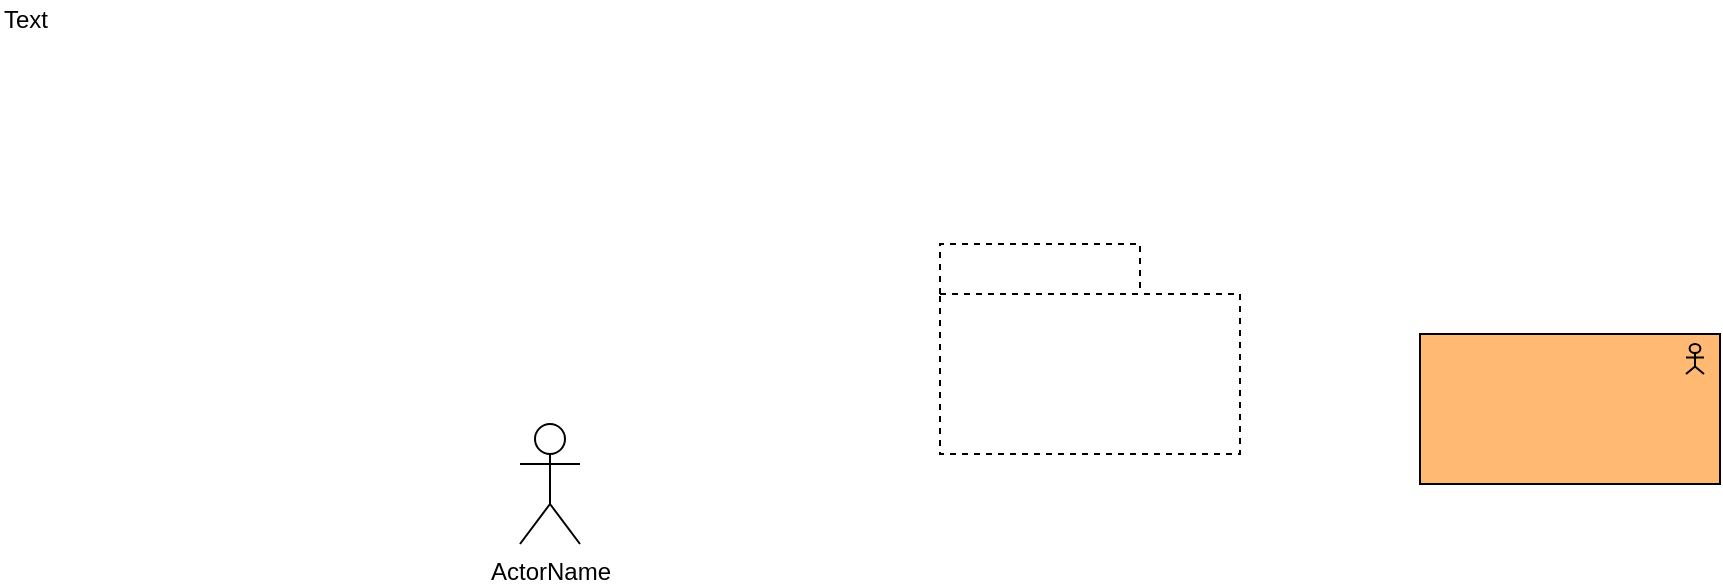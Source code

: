<mxfile userAgent="Mozilla/5.0 (X11; Linux x86_64) AppleWebKit/537.36 (KHTML, like Gecko) Chrome/65.0.333.162 Safari/537.36" version="8.5.3" editor="www.draw.io" type="device"><diagram id="ba2c00d1-679d-e8ff-9638-f76829a7d3cc" name="Page-1"><mxGraphModel dx="1919" dy="554" grid="1" gridSize="10" guides="1" tooltips="1" connect="1" arrows="1" fold="1" page="1" pageScale="1" pageWidth="850" pageHeight="1100" background="#ffffff" math="0" shadow="0"><root><mxCell id="0"/><mxCell id="1" parent="0"/><mxCell id="3" value="Text" style="text;html=1;resizable=0;points=[];autosize=1;align=left;verticalAlign=top;spacingTop=-4;" vertex="1" parent="1"><mxGeometry x="-110" y="228" width="40" height="20" as="geometry"/></mxCell><mxCell id="4" value="ActorName" style="shape=umlActor;html=1;verticalLabelPosition=bottom;verticalAlign=top;align=center;" vertex="1" parent="1"><mxGeometry x="150" y="440" width="30" height="60" as="geometry"/></mxCell><mxCell id="5" value="" style="html=1;whiteSpace=wrap;fillColor=#FFB973;strokeColor=#000000;shape=mxgraph.archimate3.application;appType=actor;archiType=square;" vertex="1" parent="1"><mxGeometry x="600" y="395" width="150" height="75" as="geometry"/></mxCell><mxCell id="6" value="" style="shape=folder;spacingTop=10;tabWidth=100;tabHeight=25;tabPosition=left;html=1;dashed=1;" vertex="1" parent="1"><mxGeometry x="360" y="350" width="150" height="105" as="geometry"/></mxCell></root></mxGraphModel></diagram></mxfile>